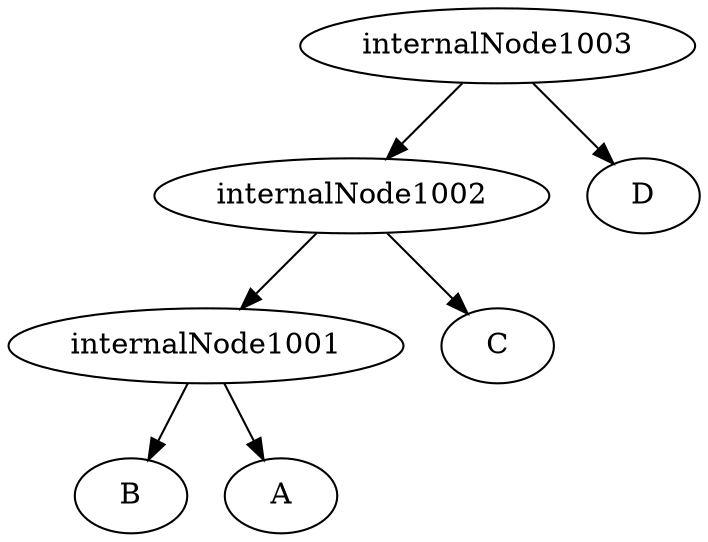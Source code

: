 strict digraph G1 {
internalNode1001 -> B
internalNode1001 -> A
internalNode1002 -> C
internalNode1002 -> internalNode1001
internalNode1003 -> D
internalNode1003 -> internalNode1002
}